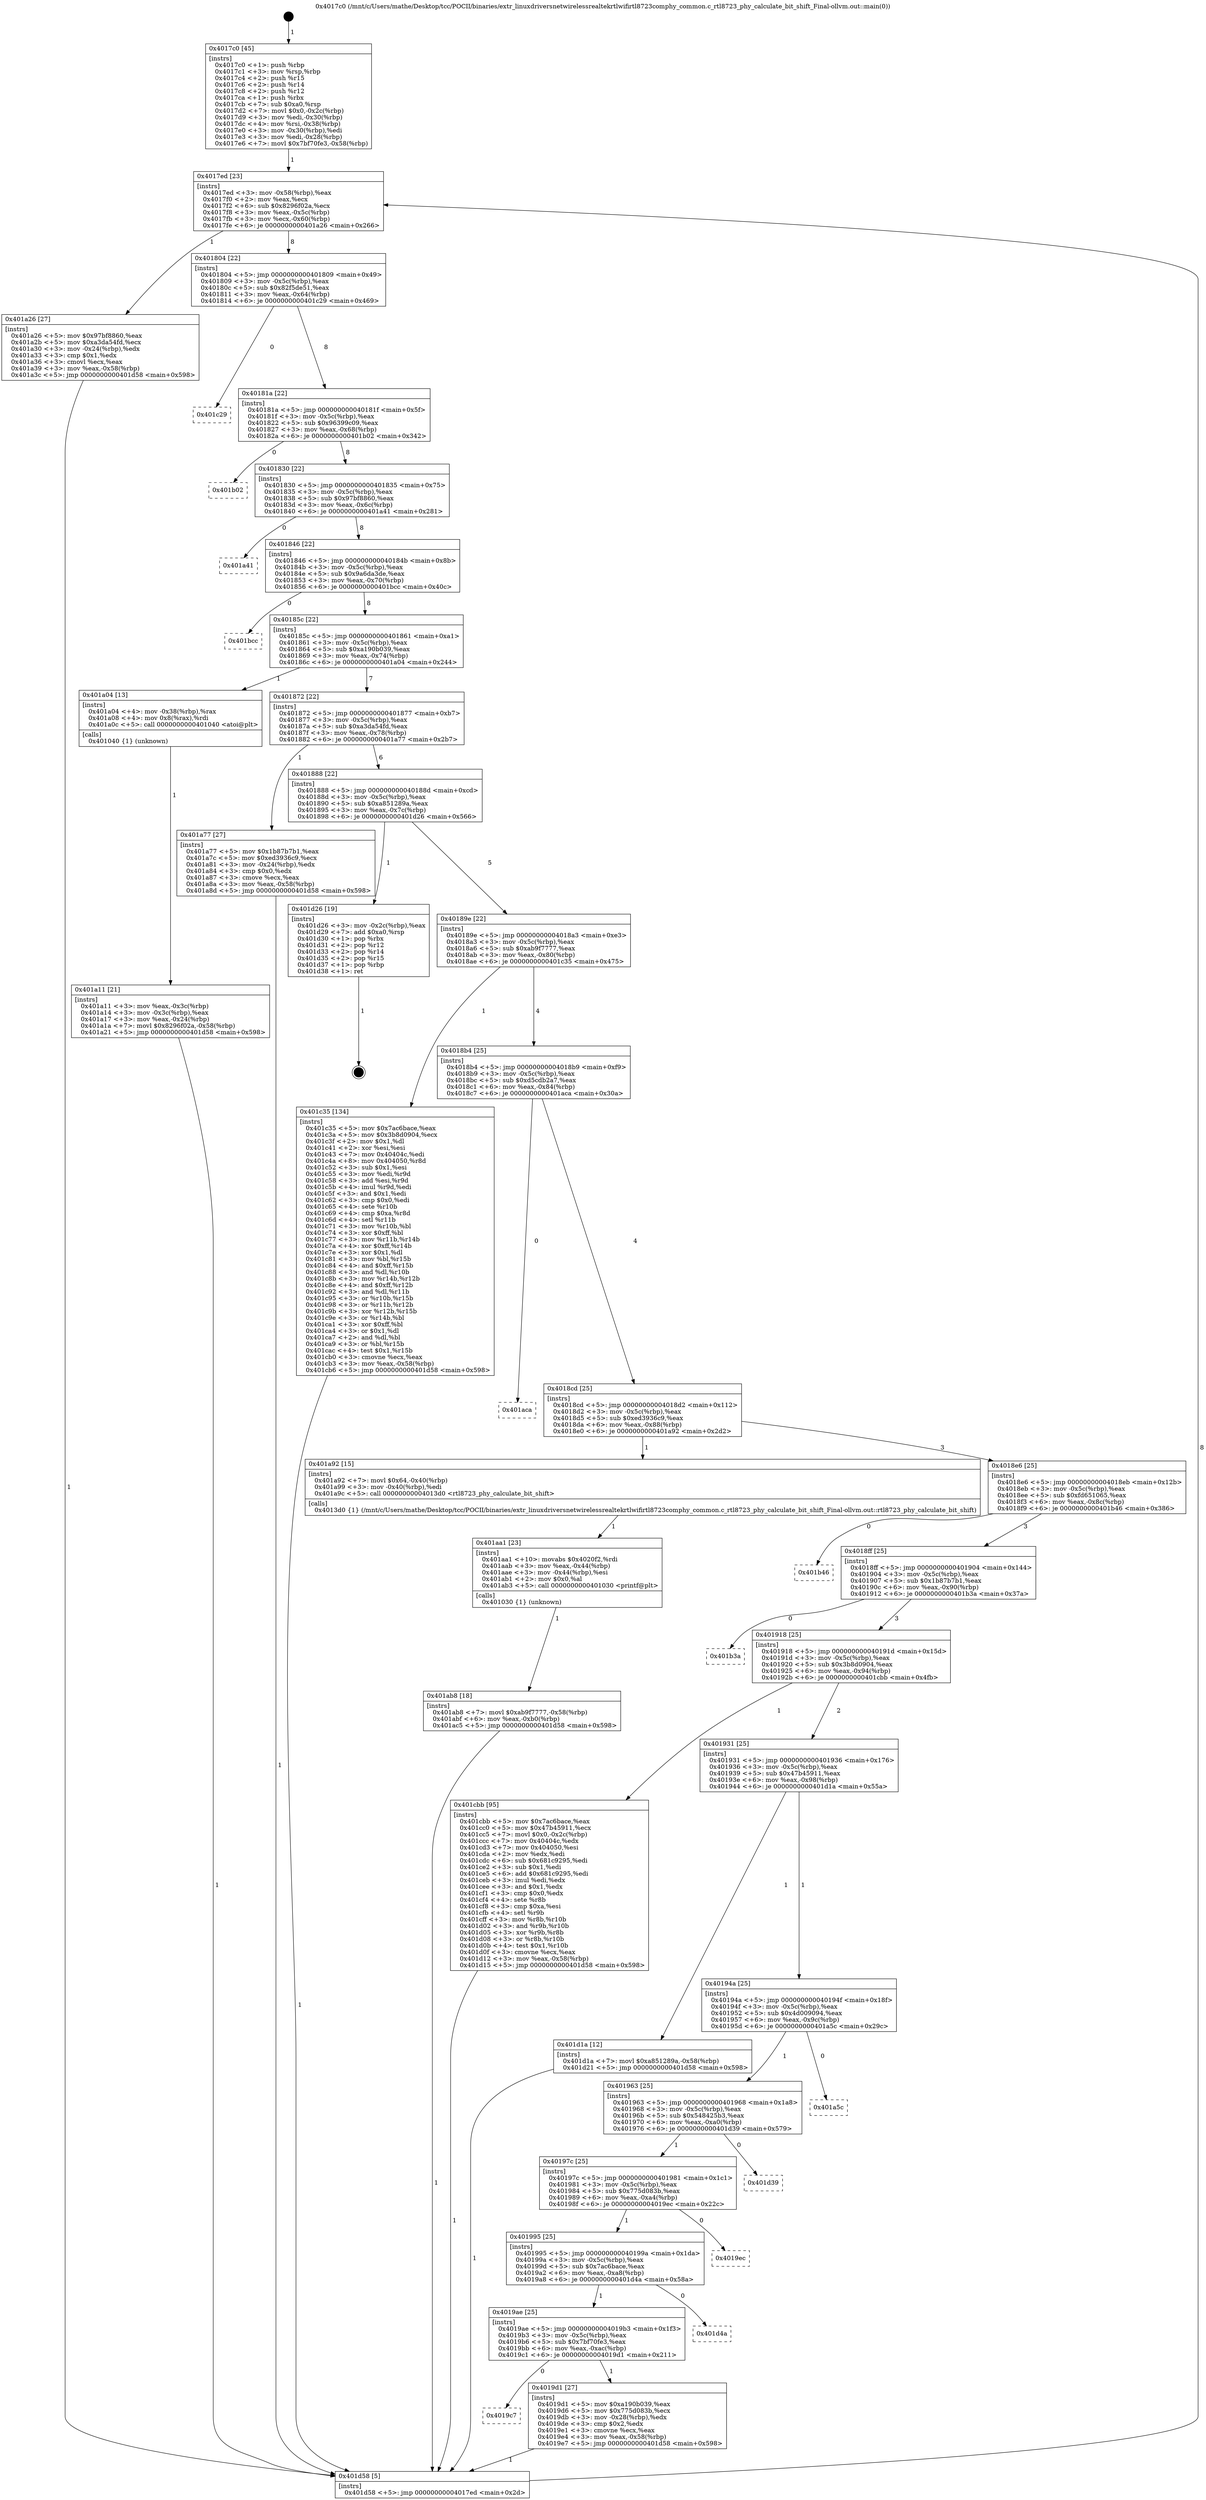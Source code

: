 digraph "0x4017c0" {
  label = "0x4017c0 (/mnt/c/Users/mathe/Desktop/tcc/POCII/binaries/extr_linuxdriversnetwirelessrealtekrtlwifirtl8723comphy_common.c_rtl8723_phy_calculate_bit_shift_Final-ollvm.out::main(0))"
  labelloc = "t"
  node[shape=record]

  Entry [label="",width=0.3,height=0.3,shape=circle,fillcolor=black,style=filled]
  "0x4017ed" [label="{
     0x4017ed [23]\l
     | [instrs]\l
     &nbsp;&nbsp;0x4017ed \<+3\>: mov -0x58(%rbp),%eax\l
     &nbsp;&nbsp;0x4017f0 \<+2\>: mov %eax,%ecx\l
     &nbsp;&nbsp;0x4017f2 \<+6\>: sub $0x8296f02a,%ecx\l
     &nbsp;&nbsp;0x4017f8 \<+3\>: mov %eax,-0x5c(%rbp)\l
     &nbsp;&nbsp;0x4017fb \<+3\>: mov %ecx,-0x60(%rbp)\l
     &nbsp;&nbsp;0x4017fe \<+6\>: je 0000000000401a26 \<main+0x266\>\l
  }"]
  "0x401a26" [label="{
     0x401a26 [27]\l
     | [instrs]\l
     &nbsp;&nbsp;0x401a26 \<+5\>: mov $0x97bf8860,%eax\l
     &nbsp;&nbsp;0x401a2b \<+5\>: mov $0xa3da54fd,%ecx\l
     &nbsp;&nbsp;0x401a30 \<+3\>: mov -0x24(%rbp),%edx\l
     &nbsp;&nbsp;0x401a33 \<+3\>: cmp $0x1,%edx\l
     &nbsp;&nbsp;0x401a36 \<+3\>: cmovl %ecx,%eax\l
     &nbsp;&nbsp;0x401a39 \<+3\>: mov %eax,-0x58(%rbp)\l
     &nbsp;&nbsp;0x401a3c \<+5\>: jmp 0000000000401d58 \<main+0x598\>\l
  }"]
  "0x401804" [label="{
     0x401804 [22]\l
     | [instrs]\l
     &nbsp;&nbsp;0x401804 \<+5\>: jmp 0000000000401809 \<main+0x49\>\l
     &nbsp;&nbsp;0x401809 \<+3\>: mov -0x5c(%rbp),%eax\l
     &nbsp;&nbsp;0x40180c \<+5\>: sub $0x82f5de51,%eax\l
     &nbsp;&nbsp;0x401811 \<+3\>: mov %eax,-0x64(%rbp)\l
     &nbsp;&nbsp;0x401814 \<+6\>: je 0000000000401c29 \<main+0x469\>\l
  }"]
  Exit [label="",width=0.3,height=0.3,shape=circle,fillcolor=black,style=filled,peripheries=2]
  "0x401c29" [label="{
     0x401c29\l
  }", style=dashed]
  "0x40181a" [label="{
     0x40181a [22]\l
     | [instrs]\l
     &nbsp;&nbsp;0x40181a \<+5\>: jmp 000000000040181f \<main+0x5f\>\l
     &nbsp;&nbsp;0x40181f \<+3\>: mov -0x5c(%rbp),%eax\l
     &nbsp;&nbsp;0x401822 \<+5\>: sub $0x96399c09,%eax\l
     &nbsp;&nbsp;0x401827 \<+3\>: mov %eax,-0x68(%rbp)\l
     &nbsp;&nbsp;0x40182a \<+6\>: je 0000000000401b02 \<main+0x342\>\l
  }"]
  "0x401ab8" [label="{
     0x401ab8 [18]\l
     | [instrs]\l
     &nbsp;&nbsp;0x401ab8 \<+7\>: movl $0xab9f7777,-0x58(%rbp)\l
     &nbsp;&nbsp;0x401abf \<+6\>: mov %eax,-0xb0(%rbp)\l
     &nbsp;&nbsp;0x401ac5 \<+5\>: jmp 0000000000401d58 \<main+0x598\>\l
  }"]
  "0x401b02" [label="{
     0x401b02\l
  }", style=dashed]
  "0x401830" [label="{
     0x401830 [22]\l
     | [instrs]\l
     &nbsp;&nbsp;0x401830 \<+5\>: jmp 0000000000401835 \<main+0x75\>\l
     &nbsp;&nbsp;0x401835 \<+3\>: mov -0x5c(%rbp),%eax\l
     &nbsp;&nbsp;0x401838 \<+5\>: sub $0x97bf8860,%eax\l
     &nbsp;&nbsp;0x40183d \<+3\>: mov %eax,-0x6c(%rbp)\l
     &nbsp;&nbsp;0x401840 \<+6\>: je 0000000000401a41 \<main+0x281\>\l
  }"]
  "0x401aa1" [label="{
     0x401aa1 [23]\l
     | [instrs]\l
     &nbsp;&nbsp;0x401aa1 \<+10\>: movabs $0x4020f2,%rdi\l
     &nbsp;&nbsp;0x401aab \<+3\>: mov %eax,-0x44(%rbp)\l
     &nbsp;&nbsp;0x401aae \<+3\>: mov -0x44(%rbp),%esi\l
     &nbsp;&nbsp;0x401ab1 \<+2\>: mov $0x0,%al\l
     &nbsp;&nbsp;0x401ab3 \<+5\>: call 0000000000401030 \<printf@plt\>\l
     | [calls]\l
     &nbsp;&nbsp;0x401030 \{1\} (unknown)\l
  }"]
  "0x401a41" [label="{
     0x401a41\l
  }", style=dashed]
  "0x401846" [label="{
     0x401846 [22]\l
     | [instrs]\l
     &nbsp;&nbsp;0x401846 \<+5\>: jmp 000000000040184b \<main+0x8b\>\l
     &nbsp;&nbsp;0x40184b \<+3\>: mov -0x5c(%rbp),%eax\l
     &nbsp;&nbsp;0x40184e \<+5\>: sub $0x9a6da3de,%eax\l
     &nbsp;&nbsp;0x401853 \<+3\>: mov %eax,-0x70(%rbp)\l
     &nbsp;&nbsp;0x401856 \<+6\>: je 0000000000401bcc \<main+0x40c\>\l
  }"]
  "0x401a11" [label="{
     0x401a11 [21]\l
     | [instrs]\l
     &nbsp;&nbsp;0x401a11 \<+3\>: mov %eax,-0x3c(%rbp)\l
     &nbsp;&nbsp;0x401a14 \<+3\>: mov -0x3c(%rbp),%eax\l
     &nbsp;&nbsp;0x401a17 \<+3\>: mov %eax,-0x24(%rbp)\l
     &nbsp;&nbsp;0x401a1a \<+7\>: movl $0x8296f02a,-0x58(%rbp)\l
     &nbsp;&nbsp;0x401a21 \<+5\>: jmp 0000000000401d58 \<main+0x598\>\l
  }"]
  "0x401bcc" [label="{
     0x401bcc\l
  }", style=dashed]
  "0x40185c" [label="{
     0x40185c [22]\l
     | [instrs]\l
     &nbsp;&nbsp;0x40185c \<+5\>: jmp 0000000000401861 \<main+0xa1\>\l
     &nbsp;&nbsp;0x401861 \<+3\>: mov -0x5c(%rbp),%eax\l
     &nbsp;&nbsp;0x401864 \<+5\>: sub $0xa190b039,%eax\l
     &nbsp;&nbsp;0x401869 \<+3\>: mov %eax,-0x74(%rbp)\l
     &nbsp;&nbsp;0x40186c \<+6\>: je 0000000000401a04 \<main+0x244\>\l
  }"]
  "0x4017c0" [label="{
     0x4017c0 [45]\l
     | [instrs]\l
     &nbsp;&nbsp;0x4017c0 \<+1\>: push %rbp\l
     &nbsp;&nbsp;0x4017c1 \<+3\>: mov %rsp,%rbp\l
     &nbsp;&nbsp;0x4017c4 \<+2\>: push %r15\l
     &nbsp;&nbsp;0x4017c6 \<+2\>: push %r14\l
     &nbsp;&nbsp;0x4017c8 \<+2\>: push %r12\l
     &nbsp;&nbsp;0x4017ca \<+1\>: push %rbx\l
     &nbsp;&nbsp;0x4017cb \<+7\>: sub $0xa0,%rsp\l
     &nbsp;&nbsp;0x4017d2 \<+7\>: movl $0x0,-0x2c(%rbp)\l
     &nbsp;&nbsp;0x4017d9 \<+3\>: mov %edi,-0x30(%rbp)\l
     &nbsp;&nbsp;0x4017dc \<+4\>: mov %rsi,-0x38(%rbp)\l
     &nbsp;&nbsp;0x4017e0 \<+3\>: mov -0x30(%rbp),%edi\l
     &nbsp;&nbsp;0x4017e3 \<+3\>: mov %edi,-0x28(%rbp)\l
     &nbsp;&nbsp;0x4017e6 \<+7\>: movl $0x7bf70fe3,-0x58(%rbp)\l
  }"]
  "0x401a04" [label="{
     0x401a04 [13]\l
     | [instrs]\l
     &nbsp;&nbsp;0x401a04 \<+4\>: mov -0x38(%rbp),%rax\l
     &nbsp;&nbsp;0x401a08 \<+4\>: mov 0x8(%rax),%rdi\l
     &nbsp;&nbsp;0x401a0c \<+5\>: call 0000000000401040 \<atoi@plt\>\l
     | [calls]\l
     &nbsp;&nbsp;0x401040 \{1\} (unknown)\l
  }"]
  "0x401872" [label="{
     0x401872 [22]\l
     | [instrs]\l
     &nbsp;&nbsp;0x401872 \<+5\>: jmp 0000000000401877 \<main+0xb7\>\l
     &nbsp;&nbsp;0x401877 \<+3\>: mov -0x5c(%rbp),%eax\l
     &nbsp;&nbsp;0x40187a \<+5\>: sub $0xa3da54fd,%eax\l
     &nbsp;&nbsp;0x40187f \<+3\>: mov %eax,-0x78(%rbp)\l
     &nbsp;&nbsp;0x401882 \<+6\>: je 0000000000401a77 \<main+0x2b7\>\l
  }"]
  "0x401d58" [label="{
     0x401d58 [5]\l
     | [instrs]\l
     &nbsp;&nbsp;0x401d58 \<+5\>: jmp 00000000004017ed \<main+0x2d\>\l
  }"]
  "0x401a77" [label="{
     0x401a77 [27]\l
     | [instrs]\l
     &nbsp;&nbsp;0x401a77 \<+5\>: mov $0x1b87b7b1,%eax\l
     &nbsp;&nbsp;0x401a7c \<+5\>: mov $0xed3936c9,%ecx\l
     &nbsp;&nbsp;0x401a81 \<+3\>: mov -0x24(%rbp),%edx\l
     &nbsp;&nbsp;0x401a84 \<+3\>: cmp $0x0,%edx\l
     &nbsp;&nbsp;0x401a87 \<+3\>: cmove %ecx,%eax\l
     &nbsp;&nbsp;0x401a8a \<+3\>: mov %eax,-0x58(%rbp)\l
     &nbsp;&nbsp;0x401a8d \<+5\>: jmp 0000000000401d58 \<main+0x598\>\l
  }"]
  "0x401888" [label="{
     0x401888 [22]\l
     | [instrs]\l
     &nbsp;&nbsp;0x401888 \<+5\>: jmp 000000000040188d \<main+0xcd\>\l
     &nbsp;&nbsp;0x40188d \<+3\>: mov -0x5c(%rbp),%eax\l
     &nbsp;&nbsp;0x401890 \<+5\>: sub $0xa851289a,%eax\l
     &nbsp;&nbsp;0x401895 \<+3\>: mov %eax,-0x7c(%rbp)\l
     &nbsp;&nbsp;0x401898 \<+6\>: je 0000000000401d26 \<main+0x566\>\l
  }"]
  "0x4019c7" [label="{
     0x4019c7\l
  }", style=dashed]
  "0x401d26" [label="{
     0x401d26 [19]\l
     | [instrs]\l
     &nbsp;&nbsp;0x401d26 \<+3\>: mov -0x2c(%rbp),%eax\l
     &nbsp;&nbsp;0x401d29 \<+7\>: add $0xa0,%rsp\l
     &nbsp;&nbsp;0x401d30 \<+1\>: pop %rbx\l
     &nbsp;&nbsp;0x401d31 \<+2\>: pop %r12\l
     &nbsp;&nbsp;0x401d33 \<+2\>: pop %r14\l
     &nbsp;&nbsp;0x401d35 \<+2\>: pop %r15\l
     &nbsp;&nbsp;0x401d37 \<+1\>: pop %rbp\l
     &nbsp;&nbsp;0x401d38 \<+1\>: ret\l
  }"]
  "0x40189e" [label="{
     0x40189e [22]\l
     | [instrs]\l
     &nbsp;&nbsp;0x40189e \<+5\>: jmp 00000000004018a3 \<main+0xe3\>\l
     &nbsp;&nbsp;0x4018a3 \<+3\>: mov -0x5c(%rbp),%eax\l
     &nbsp;&nbsp;0x4018a6 \<+5\>: sub $0xab9f7777,%eax\l
     &nbsp;&nbsp;0x4018ab \<+3\>: mov %eax,-0x80(%rbp)\l
     &nbsp;&nbsp;0x4018ae \<+6\>: je 0000000000401c35 \<main+0x475\>\l
  }"]
  "0x4019d1" [label="{
     0x4019d1 [27]\l
     | [instrs]\l
     &nbsp;&nbsp;0x4019d1 \<+5\>: mov $0xa190b039,%eax\l
     &nbsp;&nbsp;0x4019d6 \<+5\>: mov $0x775d083b,%ecx\l
     &nbsp;&nbsp;0x4019db \<+3\>: mov -0x28(%rbp),%edx\l
     &nbsp;&nbsp;0x4019de \<+3\>: cmp $0x2,%edx\l
     &nbsp;&nbsp;0x4019e1 \<+3\>: cmovne %ecx,%eax\l
     &nbsp;&nbsp;0x4019e4 \<+3\>: mov %eax,-0x58(%rbp)\l
     &nbsp;&nbsp;0x4019e7 \<+5\>: jmp 0000000000401d58 \<main+0x598\>\l
  }"]
  "0x401c35" [label="{
     0x401c35 [134]\l
     | [instrs]\l
     &nbsp;&nbsp;0x401c35 \<+5\>: mov $0x7ac6bace,%eax\l
     &nbsp;&nbsp;0x401c3a \<+5\>: mov $0x3b8d0904,%ecx\l
     &nbsp;&nbsp;0x401c3f \<+2\>: mov $0x1,%dl\l
     &nbsp;&nbsp;0x401c41 \<+2\>: xor %esi,%esi\l
     &nbsp;&nbsp;0x401c43 \<+7\>: mov 0x40404c,%edi\l
     &nbsp;&nbsp;0x401c4a \<+8\>: mov 0x404050,%r8d\l
     &nbsp;&nbsp;0x401c52 \<+3\>: sub $0x1,%esi\l
     &nbsp;&nbsp;0x401c55 \<+3\>: mov %edi,%r9d\l
     &nbsp;&nbsp;0x401c58 \<+3\>: add %esi,%r9d\l
     &nbsp;&nbsp;0x401c5b \<+4\>: imul %r9d,%edi\l
     &nbsp;&nbsp;0x401c5f \<+3\>: and $0x1,%edi\l
     &nbsp;&nbsp;0x401c62 \<+3\>: cmp $0x0,%edi\l
     &nbsp;&nbsp;0x401c65 \<+4\>: sete %r10b\l
     &nbsp;&nbsp;0x401c69 \<+4\>: cmp $0xa,%r8d\l
     &nbsp;&nbsp;0x401c6d \<+4\>: setl %r11b\l
     &nbsp;&nbsp;0x401c71 \<+3\>: mov %r10b,%bl\l
     &nbsp;&nbsp;0x401c74 \<+3\>: xor $0xff,%bl\l
     &nbsp;&nbsp;0x401c77 \<+3\>: mov %r11b,%r14b\l
     &nbsp;&nbsp;0x401c7a \<+4\>: xor $0xff,%r14b\l
     &nbsp;&nbsp;0x401c7e \<+3\>: xor $0x1,%dl\l
     &nbsp;&nbsp;0x401c81 \<+3\>: mov %bl,%r15b\l
     &nbsp;&nbsp;0x401c84 \<+4\>: and $0xff,%r15b\l
     &nbsp;&nbsp;0x401c88 \<+3\>: and %dl,%r10b\l
     &nbsp;&nbsp;0x401c8b \<+3\>: mov %r14b,%r12b\l
     &nbsp;&nbsp;0x401c8e \<+4\>: and $0xff,%r12b\l
     &nbsp;&nbsp;0x401c92 \<+3\>: and %dl,%r11b\l
     &nbsp;&nbsp;0x401c95 \<+3\>: or %r10b,%r15b\l
     &nbsp;&nbsp;0x401c98 \<+3\>: or %r11b,%r12b\l
     &nbsp;&nbsp;0x401c9b \<+3\>: xor %r12b,%r15b\l
     &nbsp;&nbsp;0x401c9e \<+3\>: or %r14b,%bl\l
     &nbsp;&nbsp;0x401ca1 \<+3\>: xor $0xff,%bl\l
     &nbsp;&nbsp;0x401ca4 \<+3\>: or $0x1,%dl\l
     &nbsp;&nbsp;0x401ca7 \<+2\>: and %dl,%bl\l
     &nbsp;&nbsp;0x401ca9 \<+3\>: or %bl,%r15b\l
     &nbsp;&nbsp;0x401cac \<+4\>: test $0x1,%r15b\l
     &nbsp;&nbsp;0x401cb0 \<+3\>: cmovne %ecx,%eax\l
     &nbsp;&nbsp;0x401cb3 \<+3\>: mov %eax,-0x58(%rbp)\l
     &nbsp;&nbsp;0x401cb6 \<+5\>: jmp 0000000000401d58 \<main+0x598\>\l
  }"]
  "0x4018b4" [label="{
     0x4018b4 [25]\l
     | [instrs]\l
     &nbsp;&nbsp;0x4018b4 \<+5\>: jmp 00000000004018b9 \<main+0xf9\>\l
     &nbsp;&nbsp;0x4018b9 \<+3\>: mov -0x5c(%rbp),%eax\l
     &nbsp;&nbsp;0x4018bc \<+5\>: sub $0xd5cdb2a7,%eax\l
     &nbsp;&nbsp;0x4018c1 \<+6\>: mov %eax,-0x84(%rbp)\l
     &nbsp;&nbsp;0x4018c7 \<+6\>: je 0000000000401aca \<main+0x30a\>\l
  }"]
  "0x4019ae" [label="{
     0x4019ae [25]\l
     | [instrs]\l
     &nbsp;&nbsp;0x4019ae \<+5\>: jmp 00000000004019b3 \<main+0x1f3\>\l
     &nbsp;&nbsp;0x4019b3 \<+3\>: mov -0x5c(%rbp),%eax\l
     &nbsp;&nbsp;0x4019b6 \<+5\>: sub $0x7bf70fe3,%eax\l
     &nbsp;&nbsp;0x4019bb \<+6\>: mov %eax,-0xac(%rbp)\l
     &nbsp;&nbsp;0x4019c1 \<+6\>: je 00000000004019d1 \<main+0x211\>\l
  }"]
  "0x401aca" [label="{
     0x401aca\l
  }", style=dashed]
  "0x4018cd" [label="{
     0x4018cd [25]\l
     | [instrs]\l
     &nbsp;&nbsp;0x4018cd \<+5\>: jmp 00000000004018d2 \<main+0x112\>\l
     &nbsp;&nbsp;0x4018d2 \<+3\>: mov -0x5c(%rbp),%eax\l
     &nbsp;&nbsp;0x4018d5 \<+5\>: sub $0xed3936c9,%eax\l
     &nbsp;&nbsp;0x4018da \<+6\>: mov %eax,-0x88(%rbp)\l
     &nbsp;&nbsp;0x4018e0 \<+6\>: je 0000000000401a92 \<main+0x2d2\>\l
  }"]
  "0x401d4a" [label="{
     0x401d4a\l
  }", style=dashed]
  "0x401a92" [label="{
     0x401a92 [15]\l
     | [instrs]\l
     &nbsp;&nbsp;0x401a92 \<+7\>: movl $0x64,-0x40(%rbp)\l
     &nbsp;&nbsp;0x401a99 \<+3\>: mov -0x40(%rbp),%edi\l
     &nbsp;&nbsp;0x401a9c \<+5\>: call 00000000004013d0 \<rtl8723_phy_calculate_bit_shift\>\l
     | [calls]\l
     &nbsp;&nbsp;0x4013d0 \{1\} (/mnt/c/Users/mathe/Desktop/tcc/POCII/binaries/extr_linuxdriversnetwirelessrealtekrtlwifirtl8723comphy_common.c_rtl8723_phy_calculate_bit_shift_Final-ollvm.out::rtl8723_phy_calculate_bit_shift)\l
  }"]
  "0x4018e6" [label="{
     0x4018e6 [25]\l
     | [instrs]\l
     &nbsp;&nbsp;0x4018e6 \<+5\>: jmp 00000000004018eb \<main+0x12b\>\l
     &nbsp;&nbsp;0x4018eb \<+3\>: mov -0x5c(%rbp),%eax\l
     &nbsp;&nbsp;0x4018ee \<+5\>: sub $0xfd651065,%eax\l
     &nbsp;&nbsp;0x4018f3 \<+6\>: mov %eax,-0x8c(%rbp)\l
     &nbsp;&nbsp;0x4018f9 \<+6\>: je 0000000000401b46 \<main+0x386\>\l
  }"]
  "0x401995" [label="{
     0x401995 [25]\l
     | [instrs]\l
     &nbsp;&nbsp;0x401995 \<+5\>: jmp 000000000040199a \<main+0x1da\>\l
     &nbsp;&nbsp;0x40199a \<+3\>: mov -0x5c(%rbp),%eax\l
     &nbsp;&nbsp;0x40199d \<+5\>: sub $0x7ac6bace,%eax\l
     &nbsp;&nbsp;0x4019a2 \<+6\>: mov %eax,-0xa8(%rbp)\l
     &nbsp;&nbsp;0x4019a8 \<+6\>: je 0000000000401d4a \<main+0x58a\>\l
  }"]
  "0x401b46" [label="{
     0x401b46\l
  }", style=dashed]
  "0x4018ff" [label="{
     0x4018ff [25]\l
     | [instrs]\l
     &nbsp;&nbsp;0x4018ff \<+5\>: jmp 0000000000401904 \<main+0x144\>\l
     &nbsp;&nbsp;0x401904 \<+3\>: mov -0x5c(%rbp),%eax\l
     &nbsp;&nbsp;0x401907 \<+5\>: sub $0x1b87b7b1,%eax\l
     &nbsp;&nbsp;0x40190c \<+6\>: mov %eax,-0x90(%rbp)\l
     &nbsp;&nbsp;0x401912 \<+6\>: je 0000000000401b3a \<main+0x37a\>\l
  }"]
  "0x4019ec" [label="{
     0x4019ec\l
  }", style=dashed]
  "0x401b3a" [label="{
     0x401b3a\l
  }", style=dashed]
  "0x401918" [label="{
     0x401918 [25]\l
     | [instrs]\l
     &nbsp;&nbsp;0x401918 \<+5\>: jmp 000000000040191d \<main+0x15d\>\l
     &nbsp;&nbsp;0x40191d \<+3\>: mov -0x5c(%rbp),%eax\l
     &nbsp;&nbsp;0x401920 \<+5\>: sub $0x3b8d0904,%eax\l
     &nbsp;&nbsp;0x401925 \<+6\>: mov %eax,-0x94(%rbp)\l
     &nbsp;&nbsp;0x40192b \<+6\>: je 0000000000401cbb \<main+0x4fb\>\l
  }"]
  "0x40197c" [label="{
     0x40197c [25]\l
     | [instrs]\l
     &nbsp;&nbsp;0x40197c \<+5\>: jmp 0000000000401981 \<main+0x1c1\>\l
     &nbsp;&nbsp;0x401981 \<+3\>: mov -0x5c(%rbp),%eax\l
     &nbsp;&nbsp;0x401984 \<+5\>: sub $0x775d083b,%eax\l
     &nbsp;&nbsp;0x401989 \<+6\>: mov %eax,-0xa4(%rbp)\l
     &nbsp;&nbsp;0x40198f \<+6\>: je 00000000004019ec \<main+0x22c\>\l
  }"]
  "0x401cbb" [label="{
     0x401cbb [95]\l
     | [instrs]\l
     &nbsp;&nbsp;0x401cbb \<+5\>: mov $0x7ac6bace,%eax\l
     &nbsp;&nbsp;0x401cc0 \<+5\>: mov $0x47b45911,%ecx\l
     &nbsp;&nbsp;0x401cc5 \<+7\>: movl $0x0,-0x2c(%rbp)\l
     &nbsp;&nbsp;0x401ccc \<+7\>: mov 0x40404c,%edx\l
     &nbsp;&nbsp;0x401cd3 \<+7\>: mov 0x404050,%esi\l
     &nbsp;&nbsp;0x401cda \<+2\>: mov %edx,%edi\l
     &nbsp;&nbsp;0x401cdc \<+6\>: sub $0x681c9295,%edi\l
     &nbsp;&nbsp;0x401ce2 \<+3\>: sub $0x1,%edi\l
     &nbsp;&nbsp;0x401ce5 \<+6\>: add $0x681c9295,%edi\l
     &nbsp;&nbsp;0x401ceb \<+3\>: imul %edi,%edx\l
     &nbsp;&nbsp;0x401cee \<+3\>: and $0x1,%edx\l
     &nbsp;&nbsp;0x401cf1 \<+3\>: cmp $0x0,%edx\l
     &nbsp;&nbsp;0x401cf4 \<+4\>: sete %r8b\l
     &nbsp;&nbsp;0x401cf8 \<+3\>: cmp $0xa,%esi\l
     &nbsp;&nbsp;0x401cfb \<+4\>: setl %r9b\l
     &nbsp;&nbsp;0x401cff \<+3\>: mov %r8b,%r10b\l
     &nbsp;&nbsp;0x401d02 \<+3\>: and %r9b,%r10b\l
     &nbsp;&nbsp;0x401d05 \<+3\>: xor %r9b,%r8b\l
     &nbsp;&nbsp;0x401d08 \<+3\>: or %r8b,%r10b\l
     &nbsp;&nbsp;0x401d0b \<+4\>: test $0x1,%r10b\l
     &nbsp;&nbsp;0x401d0f \<+3\>: cmovne %ecx,%eax\l
     &nbsp;&nbsp;0x401d12 \<+3\>: mov %eax,-0x58(%rbp)\l
     &nbsp;&nbsp;0x401d15 \<+5\>: jmp 0000000000401d58 \<main+0x598\>\l
  }"]
  "0x401931" [label="{
     0x401931 [25]\l
     | [instrs]\l
     &nbsp;&nbsp;0x401931 \<+5\>: jmp 0000000000401936 \<main+0x176\>\l
     &nbsp;&nbsp;0x401936 \<+3\>: mov -0x5c(%rbp),%eax\l
     &nbsp;&nbsp;0x401939 \<+5\>: sub $0x47b45911,%eax\l
     &nbsp;&nbsp;0x40193e \<+6\>: mov %eax,-0x98(%rbp)\l
     &nbsp;&nbsp;0x401944 \<+6\>: je 0000000000401d1a \<main+0x55a\>\l
  }"]
  "0x401d39" [label="{
     0x401d39\l
  }", style=dashed]
  "0x401d1a" [label="{
     0x401d1a [12]\l
     | [instrs]\l
     &nbsp;&nbsp;0x401d1a \<+7\>: movl $0xa851289a,-0x58(%rbp)\l
     &nbsp;&nbsp;0x401d21 \<+5\>: jmp 0000000000401d58 \<main+0x598\>\l
  }"]
  "0x40194a" [label="{
     0x40194a [25]\l
     | [instrs]\l
     &nbsp;&nbsp;0x40194a \<+5\>: jmp 000000000040194f \<main+0x18f\>\l
     &nbsp;&nbsp;0x40194f \<+3\>: mov -0x5c(%rbp),%eax\l
     &nbsp;&nbsp;0x401952 \<+5\>: sub $0x4d009094,%eax\l
     &nbsp;&nbsp;0x401957 \<+6\>: mov %eax,-0x9c(%rbp)\l
     &nbsp;&nbsp;0x40195d \<+6\>: je 0000000000401a5c \<main+0x29c\>\l
  }"]
  "0x401963" [label="{
     0x401963 [25]\l
     | [instrs]\l
     &nbsp;&nbsp;0x401963 \<+5\>: jmp 0000000000401968 \<main+0x1a8\>\l
     &nbsp;&nbsp;0x401968 \<+3\>: mov -0x5c(%rbp),%eax\l
     &nbsp;&nbsp;0x40196b \<+5\>: sub $0x548425b3,%eax\l
     &nbsp;&nbsp;0x401970 \<+6\>: mov %eax,-0xa0(%rbp)\l
     &nbsp;&nbsp;0x401976 \<+6\>: je 0000000000401d39 \<main+0x579\>\l
  }"]
  "0x401a5c" [label="{
     0x401a5c\l
  }", style=dashed]
  Entry -> "0x4017c0" [label=" 1"]
  "0x4017ed" -> "0x401a26" [label=" 1"]
  "0x4017ed" -> "0x401804" [label=" 8"]
  "0x401d26" -> Exit [label=" 1"]
  "0x401804" -> "0x401c29" [label=" 0"]
  "0x401804" -> "0x40181a" [label=" 8"]
  "0x401d1a" -> "0x401d58" [label=" 1"]
  "0x40181a" -> "0x401b02" [label=" 0"]
  "0x40181a" -> "0x401830" [label=" 8"]
  "0x401cbb" -> "0x401d58" [label=" 1"]
  "0x401830" -> "0x401a41" [label=" 0"]
  "0x401830" -> "0x401846" [label=" 8"]
  "0x401c35" -> "0x401d58" [label=" 1"]
  "0x401846" -> "0x401bcc" [label=" 0"]
  "0x401846" -> "0x40185c" [label=" 8"]
  "0x401ab8" -> "0x401d58" [label=" 1"]
  "0x40185c" -> "0x401a04" [label=" 1"]
  "0x40185c" -> "0x401872" [label=" 7"]
  "0x401aa1" -> "0x401ab8" [label=" 1"]
  "0x401872" -> "0x401a77" [label=" 1"]
  "0x401872" -> "0x401888" [label=" 6"]
  "0x401a92" -> "0x401aa1" [label=" 1"]
  "0x401888" -> "0x401d26" [label=" 1"]
  "0x401888" -> "0x40189e" [label=" 5"]
  "0x401a77" -> "0x401d58" [label=" 1"]
  "0x40189e" -> "0x401c35" [label=" 1"]
  "0x40189e" -> "0x4018b4" [label=" 4"]
  "0x401a26" -> "0x401d58" [label=" 1"]
  "0x4018b4" -> "0x401aca" [label=" 0"]
  "0x4018b4" -> "0x4018cd" [label=" 4"]
  "0x401a04" -> "0x401a11" [label=" 1"]
  "0x4018cd" -> "0x401a92" [label=" 1"]
  "0x4018cd" -> "0x4018e6" [label=" 3"]
  "0x401d58" -> "0x4017ed" [label=" 8"]
  "0x4018e6" -> "0x401b46" [label=" 0"]
  "0x4018e6" -> "0x4018ff" [label=" 3"]
  "0x4019d1" -> "0x401d58" [label=" 1"]
  "0x4018ff" -> "0x401b3a" [label=" 0"]
  "0x4018ff" -> "0x401918" [label=" 3"]
  "0x4019ae" -> "0x4019c7" [label=" 0"]
  "0x401918" -> "0x401cbb" [label=" 1"]
  "0x401918" -> "0x401931" [label=" 2"]
  "0x401a11" -> "0x401d58" [label=" 1"]
  "0x401931" -> "0x401d1a" [label=" 1"]
  "0x401931" -> "0x40194a" [label=" 1"]
  "0x401995" -> "0x4019ae" [label=" 1"]
  "0x40194a" -> "0x401a5c" [label=" 0"]
  "0x40194a" -> "0x401963" [label=" 1"]
  "0x401995" -> "0x401d4a" [label=" 0"]
  "0x401963" -> "0x401d39" [label=" 0"]
  "0x401963" -> "0x40197c" [label=" 1"]
  "0x4019ae" -> "0x4019d1" [label=" 1"]
  "0x40197c" -> "0x4019ec" [label=" 0"]
  "0x40197c" -> "0x401995" [label=" 1"]
  "0x4017c0" -> "0x4017ed" [label=" 1"]
}
